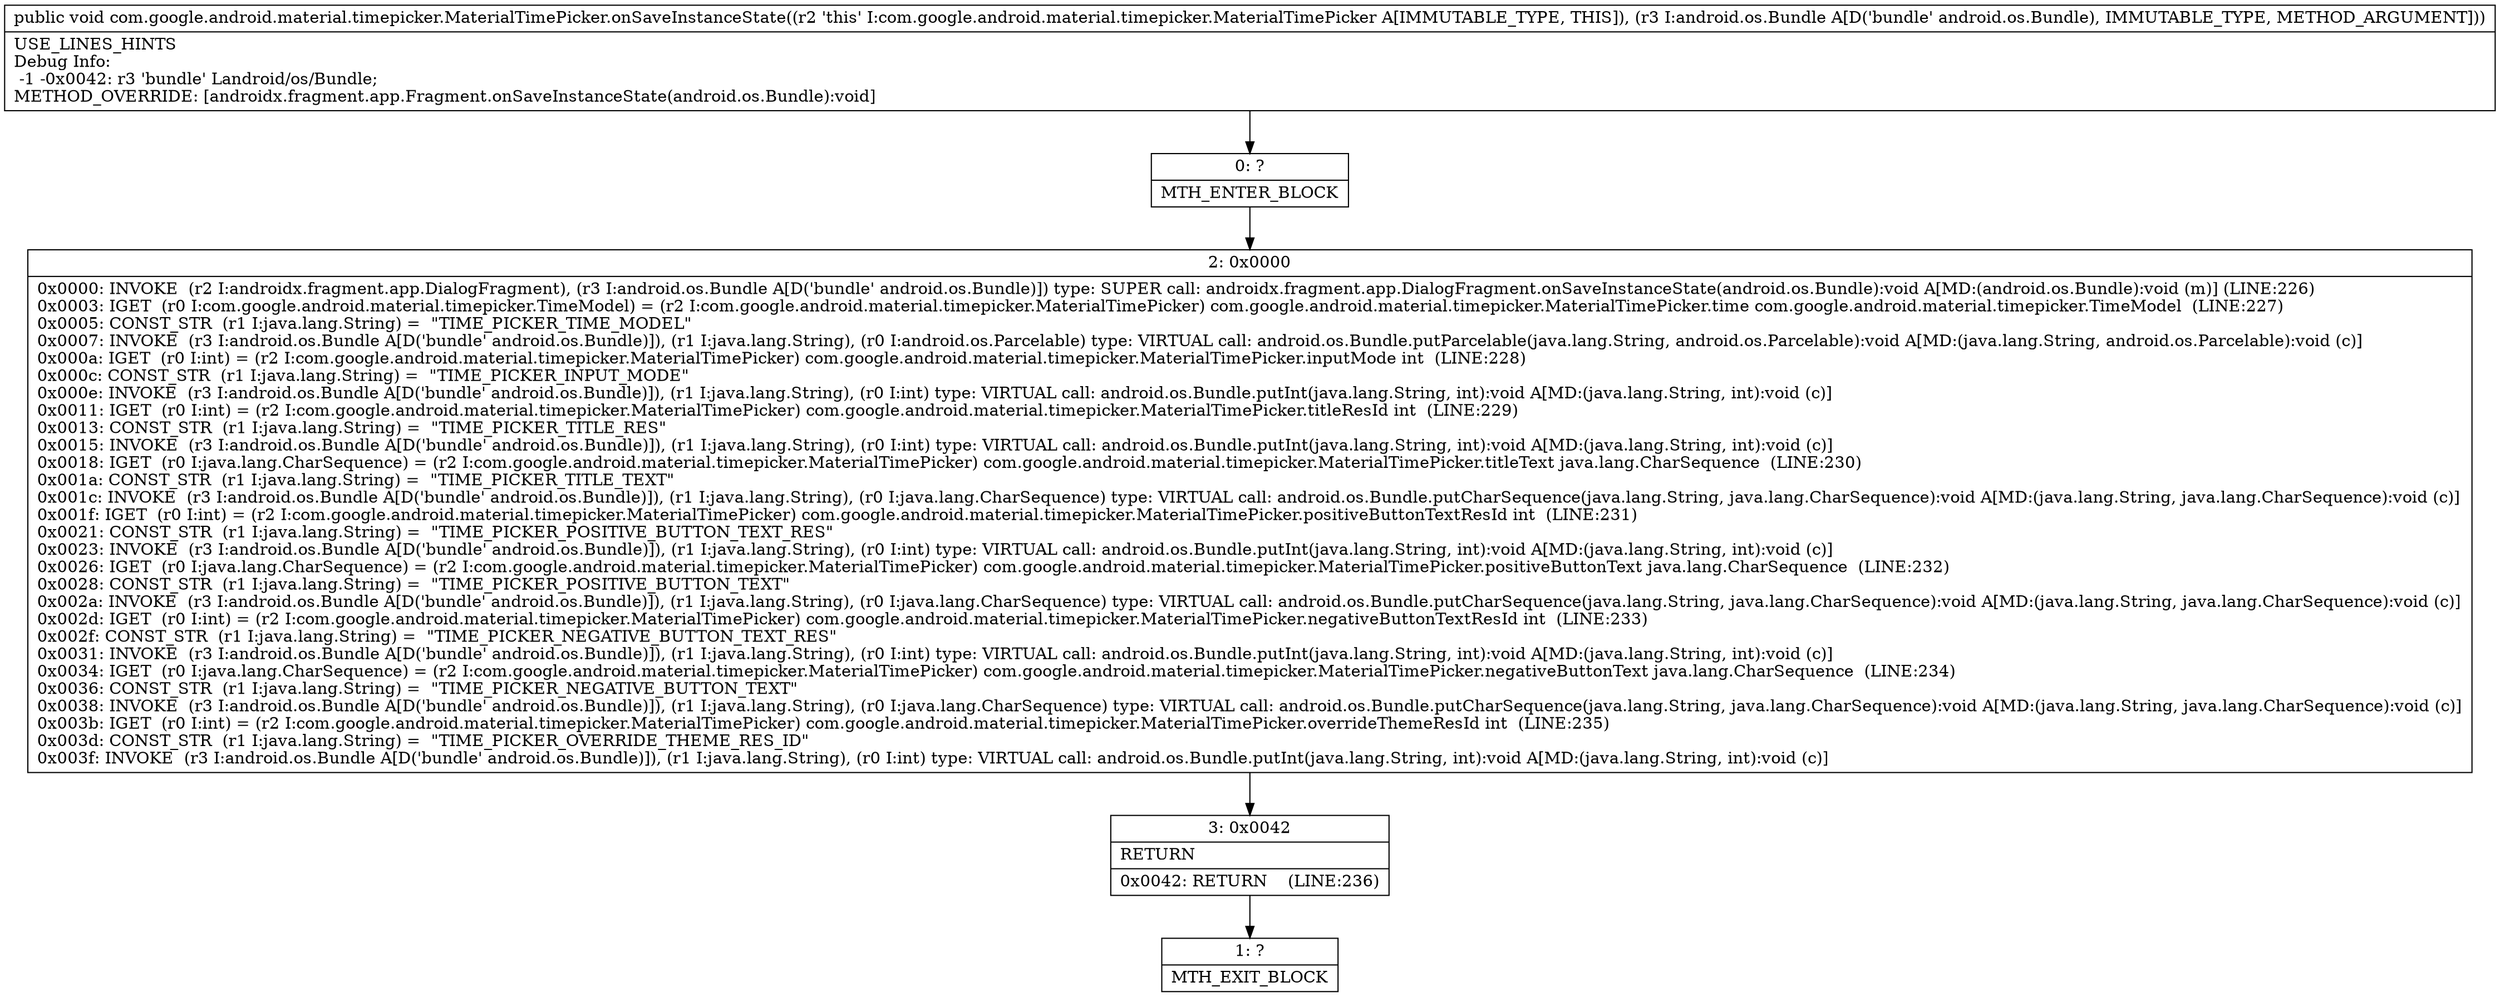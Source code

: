digraph "CFG forcom.google.android.material.timepicker.MaterialTimePicker.onSaveInstanceState(Landroid\/os\/Bundle;)V" {
Node_0 [shape=record,label="{0\:\ ?|MTH_ENTER_BLOCK\l}"];
Node_2 [shape=record,label="{2\:\ 0x0000|0x0000: INVOKE  (r2 I:androidx.fragment.app.DialogFragment), (r3 I:android.os.Bundle A[D('bundle' android.os.Bundle)]) type: SUPER call: androidx.fragment.app.DialogFragment.onSaveInstanceState(android.os.Bundle):void A[MD:(android.os.Bundle):void (m)] (LINE:226)\l0x0003: IGET  (r0 I:com.google.android.material.timepicker.TimeModel) = (r2 I:com.google.android.material.timepicker.MaterialTimePicker) com.google.android.material.timepicker.MaterialTimePicker.time com.google.android.material.timepicker.TimeModel  (LINE:227)\l0x0005: CONST_STR  (r1 I:java.lang.String) =  \"TIME_PICKER_TIME_MODEL\" \l0x0007: INVOKE  (r3 I:android.os.Bundle A[D('bundle' android.os.Bundle)]), (r1 I:java.lang.String), (r0 I:android.os.Parcelable) type: VIRTUAL call: android.os.Bundle.putParcelable(java.lang.String, android.os.Parcelable):void A[MD:(java.lang.String, android.os.Parcelable):void (c)]\l0x000a: IGET  (r0 I:int) = (r2 I:com.google.android.material.timepicker.MaterialTimePicker) com.google.android.material.timepicker.MaterialTimePicker.inputMode int  (LINE:228)\l0x000c: CONST_STR  (r1 I:java.lang.String) =  \"TIME_PICKER_INPUT_MODE\" \l0x000e: INVOKE  (r3 I:android.os.Bundle A[D('bundle' android.os.Bundle)]), (r1 I:java.lang.String), (r0 I:int) type: VIRTUAL call: android.os.Bundle.putInt(java.lang.String, int):void A[MD:(java.lang.String, int):void (c)]\l0x0011: IGET  (r0 I:int) = (r2 I:com.google.android.material.timepicker.MaterialTimePicker) com.google.android.material.timepicker.MaterialTimePicker.titleResId int  (LINE:229)\l0x0013: CONST_STR  (r1 I:java.lang.String) =  \"TIME_PICKER_TITLE_RES\" \l0x0015: INVOKE  (r3 I:android.os.Bundle A[D('bundle' android.os.Bundle)]), (r1 I:java.lang.String), (r0 I:int) type: VIRTUAL call: android.os.Bundle.putInt(java.lang.String, int):void A[MD:(java.lang.String, int):void (c)]\l0x0018: IGET  (r0 I:java.lang.CharSequence) = (r2 I:com.google.android.material.timepicker.MaterialTimePicker) com.google.android.material.timepicker.MaterialTimePicker.titleText java.lang.CharSequence  (LINE:230)\l0x001a: CONST_STR  (r1 I:java.lang.String) =  \"TIME_PICKER_TITLE_TEXT\" \l0x001c: INVOKE  (r3 I:android.os.Bundle A[D('bundle' android.os.Bundle)]), (r1 I:java.lang.String), (r0 I:java.lang.CharSequence) type: VIRTUAL call: android.os.Bundle.putCharSequence(java.lang.String, java.lang.CharSequence):void A[MD:(java.lang.String, java.lang.CharSequence):void (c)]\l0x001f: IGET  (r0 I:int) = (r2 I:com.google.android.material.timepicker.MaterialTimePicker) com.google.android.material.timepicker.MaterialTimePicker.positiveButtonTextResId int  (LINE:231)\l0x0021: CONST_STR  (r1 I:java.lang.String) =  \"TIME_PICKER_POSITIVE_BUTTON_TEXT_RES\" \l0x0023: INVOKE  (r3 I:android.os.Bundle A[D('bundle' android.os.Bundle)]), (r1 I:java.lang.String), (r0 I:int) type: VIRTUAL call: android.os.Bundle.putInt(java.lang.String, int):void A[MD:(java.lang.String, int):void (c)]\l0x0026: IGET  (r0 I:java.lang.CharSequence) = (r2 I:com.google.android.material.timepicker.MaterialTimePicker) com.google.android.material.timepicker.MaterialTimePicker.positiveButtonText java.lang.CharSequence  (LINE:232)\l0x0028: CONST_STR  (r1 I:java.lang.String) =  \"TIME_PICKER_POSITIVE_BUTTON_TEXT\" \l0x002a: INVOKE  (r3 I:android.os.Bundle A[D('bundle' android.os.Bundle)]), (r1 I:java.lang.String), (r0 I:java.lang.CharSequence) type: VIRTUAL call: android.os.Bundle.putCharSequence(java.lang.String, java.lang.CharSequence):void A[MD:(java.lang.String, java.lang.CharSequence):void (c)]\l0x002d: IGET  (r0 I:int) = (r2 I:com.google.android.material.timepicker.MaterialTimePicker) com.google.android.material.timepicker.MaterialTimePicker.negativeButtonTextResId int  (LINE:233)\l0x002f: CONST_STR  (r1 I:java.lang.String) =  \"TIME_PICKER_NEGATIVE_BUTTON_TEXT_RES\" \l0x0031: INVOKE  (r3 I:android.os.Bundle A[D('bundle' android.os.Bundle)]), (r1 I:java.lang.String), (r0 I:int) type: VIRTUAL call: android.os.Bundle.putInt(java.lang.String, int):void A[MD:(java.lang.String, int):void (c)]\l0x0034: IGET  (r0 I:java.lang.CharSequence) = (r2 I:com.google.android.material.timepicker.MaterialTimePicker) com.google.android.material.timepicker.MaterialTimePicker.negativeButtonText java.lang.CharSequence  (LINE:234)\l0x0036: CONST_STR  (r1 I:java.lang.String) =  \"TIME_PICKER_NEGATIVE_BUTTON_TEXT\" \l0x0038: INVOKE  (r3 I:android.os.Bundle A[D('bundle' android.os.Bundle)]), (r1 I:java.lang.String), (r0 I:java.lang.CharSequence) type: VIRTUAL call: android.os.Bundle.putCharSequence(java.lang.String, java.lang.CharSequence):void A[MD:(java.lang.String, java.lang.CharSequence):void (c)]\l0x003b: IGET  (r0 I:int) = (r2 I:com.google.android.material.timepicker.MaterialTimePicker) com.google.android.material.timepicker.MaterialTimePicker.overrideThemeResId int  (LINE:235)\l0x003d: CONST_STR  (r1 I:java.lang.String) =  \"TIME_PICKER_OVERRIDE_THEME_RES_ID\" \l0x003f: INVOKE  (r3 I:android.os.Bundle A[D('bundle' android.os.Bundle)]), (r1 I:java.lang.String), (r0 I:int) type: VIRTUAL call: android.os.Bundle.putInt(java.lang.String, int):void A[MD:(java.lang.String, int):void (c)]\l}"];
Node_3 [shape=record,label="{3\:\ 0x0042|RETURN\l|0x0042: RETURN    (LINE:236)\l}"];
Node_1 [shape=record,label="{1\:\ ?|MTH_EXIT_BLOCK\l}"];
MethodNode[shape=record,label="{public void com.google.android.material.timepicker.MaterialTimePicker.onSaveInstanceState((r2 'this' I:com.google.android.material.timepicker.MaterialTimePicker A[IMMUTABLE_TYPE, THIS]), (r3 I:android.os.Bundle A[D('bundle' android.os.Bundle), IMMUTABLE_TYPE, METHOD_ARGUMENT]))  | USE_LINES_HINTS\lDebug Info:\l  \-1 \-0x0042: r3 'bundle' Landroid\/os\/Bundle;\lMETHOD_OVERRIDE: [androidx.fragment.app.Fragment.onSaveInstanceState(android.os.Bundle):void]\l}"];
MethodNode -> Node_0;Node_0 -> Node_2;
Node_2 -> Node_3;
Node_3 -> Node_1;
}

